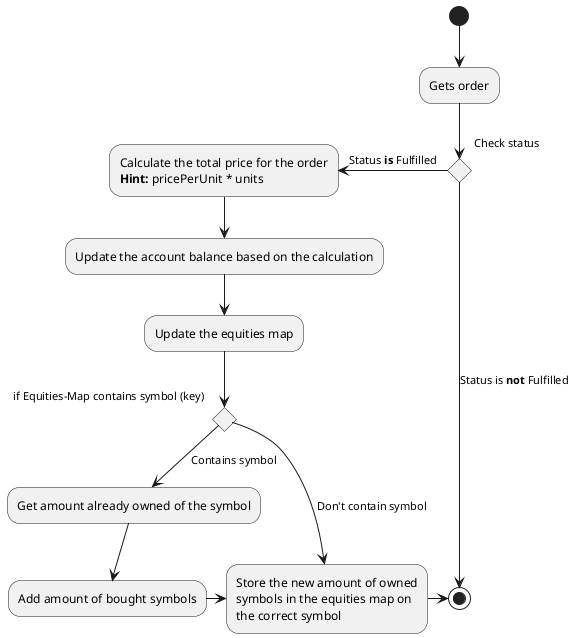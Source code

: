 @startuml
(*)  -down> "Gets order"
If "Check status" then
  -> [Status is <b>not</b> Fulfilled] (*)
else
  -left->[Status <b>is</b> Fulfilled] "Calculate the total price for the order\n<b>Hint:</b> pricePerUnit * units"
  -down> "Update the account balance based on the calculation"
  -down> "Update the equities map"
  If "if Equities-Map contains symbol (key)" then
    -down->[Contains symbol] "Get amount already owned of the symbol"
    -down> "Add amount of bought symbols"
    -> "Store the new amount of owned\nsymbols in the equities map on\nthe correct symbol"
  else
    -> [Don't contain symbol] "Store the new amount of owned\nsymbols in the equities map on\nthe correct symbol"
  endif
  ->(*)
endif
@enduml
